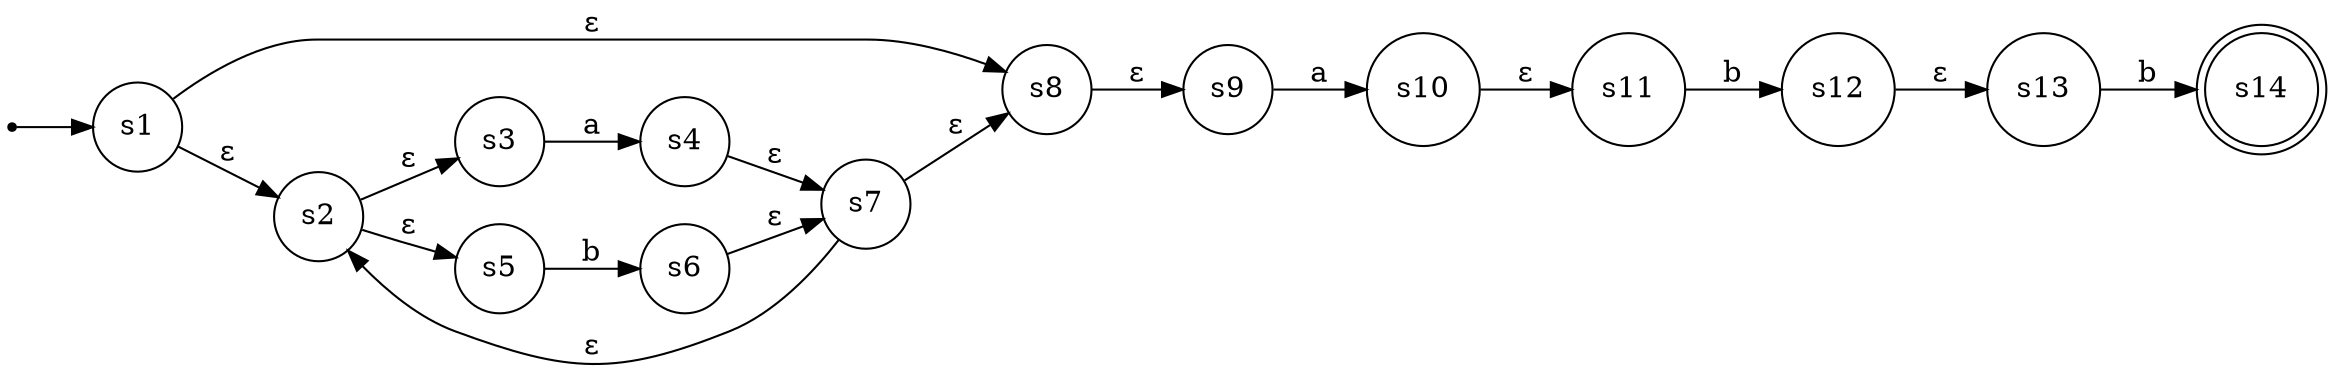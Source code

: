 digraph nondeterministic_finite_automaton {
	rankdir=LR
	node [shape=doublecircle]
	s14
	node [shape=circle]
	s12 -> s13 [label="ε"]
	s10 -> s11 [label="ε"]
	s8 -> s9 [label="ε"]
	s1 -> s2 [label="ε"]
	s1 -> s8 [label="ε"]
	s7 -> s8 [label="ε"]
	s7 -> s2 [label="ε"]
	s2 -> s3 [label="ε"]
	s2 -> s5 [label="ε"]
	s4 -> s7 [label="ε"]
	s6 -> s7 [label="ε"]
	s3 -> s4 [label=a]
	s5 -> s6 [label=b]
	s9 -> s10 [label=a]
	s11 -> s12 [label=b]
	s13 -> s14 [label=b]
	node [shape=point]
	"" -> s1
}
